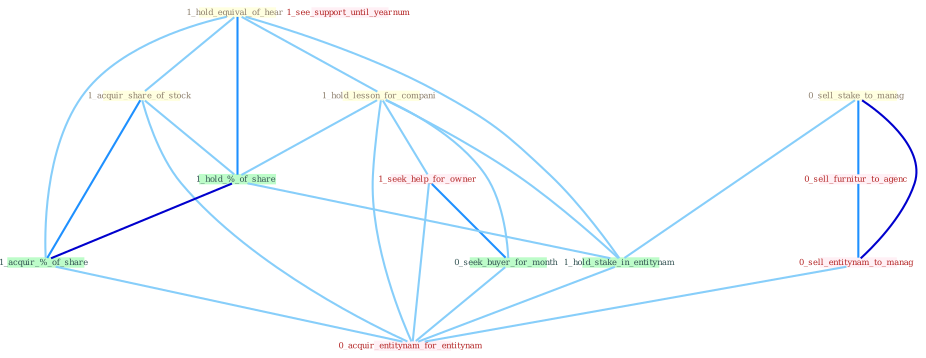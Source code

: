 Graph G{ 
    node
    [shape=polygon,style=filled,width=.5,height=.06,color="#BDFCC9",fixedsize=true,fontsize=4,
    fontcolor="#2f4f4f"];
    {node
    [color="#ffffe0", fontcolor="#8b7d6b"] "1_hold_equival_of_hear " "1_acquir_share_of_stock " "1_hold_lesson_for_compani " "0_sell_stake_to_manag "}
{node [color="#fff0f5", fontcolor="#b22222"] "1_seek_help_for_owner " "1_see_support_until_yearnum " "0_sell_furnitur_to_agenc " "0_sell_entitynam_to_manag " "0_acquir_entitynam_for_entitynam "}
edge [color="#B0E2FF"];

	"1_hold_equival_of_hear " -- "1_acquir_share_of_stock " [w="1", color="#87cefa" ];
	"1_hold_equival_of_hear " -- "1_hold_lesson_for_compani " [w="1", color="#87cefa" ];
	"1_hold_equival_of_hear " -- "1_hold_%_of_share " [w="2", color="#1e90ff" , len=0.8];
	"1_hold_equival_of_hear " -- "1_hold_stake_in_entitynam " [w="1", color="#87cefa" ];
	"1_hold_equival_of_hear " -- "1_acquir_%_of_share " [w="1", color="#87cefa" ];
	"1_acquir_share_of_stock " -- "1_hold_%_of_share " [w="1", color="#87cefa" ];
	"1_acquir_share_of_stock " -- "1_acquir_%_of_share " [w="2", color="#1e90ff" , len=0.8];
	"1_acquir_share_of_stock " -- "0_acquir_entitynam_for_entitynam " [w="1", color="#87cefa" ];
	"1_hold_lesson_for_compani " -- "1_hold_%_of_share " [w="1", color="#87cefa" ];
	"1_hold_lesson_for_compani " -- "1_hold_stake_in_entitynam " [w="1", color="#87cefa" ];
	"1_hold_lesson_for_compani " -- "1_seek_help_for_owner " [w="1", color="#87cefa" ];
	"1_hold_lesson_for_compani " -- "0_seek_buyer_for_month " [w="1", color="#87cefa" ];
	"1_hold_lesson_for_compani " -- "0_acquir_entitynam_for_entitynam " [w="1", color="#87cefa" ];
	"0_sell_stake_to_manag " -- "1_hold_stake_in_entitynam " [w="1", color="#87cefa" ];
	"0_sell_stake_to_manag " -- "0_sell_furnitur_to_agenc " [w="2", color="#1e90ff" , len=0.8];
	"0_sell_stake_to_manag " -- "0_sell_entitynam_to_manag " [w="3", color="#0000cd" , len=0.6];
	"1_hold_%_of_share " -- "1_hold_stake_in_entitynam " [w="1", color="#87cefa" ];
	"1_hold_%_of_share " -- "1_acquir_%_of_share " [w="3", color="#0000cd" , len=0.6];
	"1_hold_stake_in_entitynam " -- "0_acquir_entitynam_for_entitynam " [w="1", color="#87cefa" ];
	"1_seek_help_for_owner " -- "0_seek_buyer_for_month " [w="2", color="#1e90ff" , len=0.8];
	"1_seek_help_for_owner " -- "0_acquir_entitynam_for_entitynam " [w="1", color="#87cefa" ];
	"0_seek_buyer_for_month " -- "0_acquir_entitynam_for_entitynam " [w="1", color="#87cefa" ];
	"1_acquir_%_of_share " -- "0_acquir_entitynam_for_entitynam " [w="1", color="#87cefa" ];
	"0_sell_furnitur_to_agenc " -- "0_sell_entitynam_to_manag " [w="2", color="#1e90ff" , len=0.8];
	"0_sell_entitynam_to_manag " -- "0_acquir_entitynam_for_entitynam " [w="1", color="#87cefa" ];
}